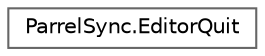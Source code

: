 digraph "Graphical Class Hierarchy"
{
 // LATEX_PDF_SIZE
  bgcolor="transparent";
  edge [fontname=Helvetica,fontsize=10,labelfontname=Helvetica,labelfontsize=10];
  node [fontname=Helvetica,fontsize=10,shape=box,height=0.2,width=0.4];
  rankdir="LR";
  Node0 [id="Node000000",label="ParrelSync.EditorQuit",height=0.2,width=0.4,color="grey40", fillcolor="white", style="filled",URL="$class_parrel_sync_1_1_editor_quit.html",tooltip=" "];
}
